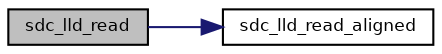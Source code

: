 digraph "sdc_lld_read"
{
  bgcolor="transparent";
  edge [fontname="Helvetica",fontsize="8",labelfontname="Helvetica",labelfontsize="8"];
  node [fontname="Helvetica",fontsize="8",shape=record];
  rankdir="LR";
  Node35 [label="sdc_lld_read",height=0.2,width=0.4,color="black", fillcolor="grey75", style="filled", fontcolor="black"];
  Node35 -> Node36 [color="midnightblue",fontsize="8",style="solid",fontname="Helvetica"];
  Node36 [label="sdc_lld_read_aligned",height=0.2,width=0.4,color="black",URL="$group___s_d_c.html#gaeaf73a7ef6093fcf40c77fe2911af862",tooltip="Reads one or more blocks. "];
}
